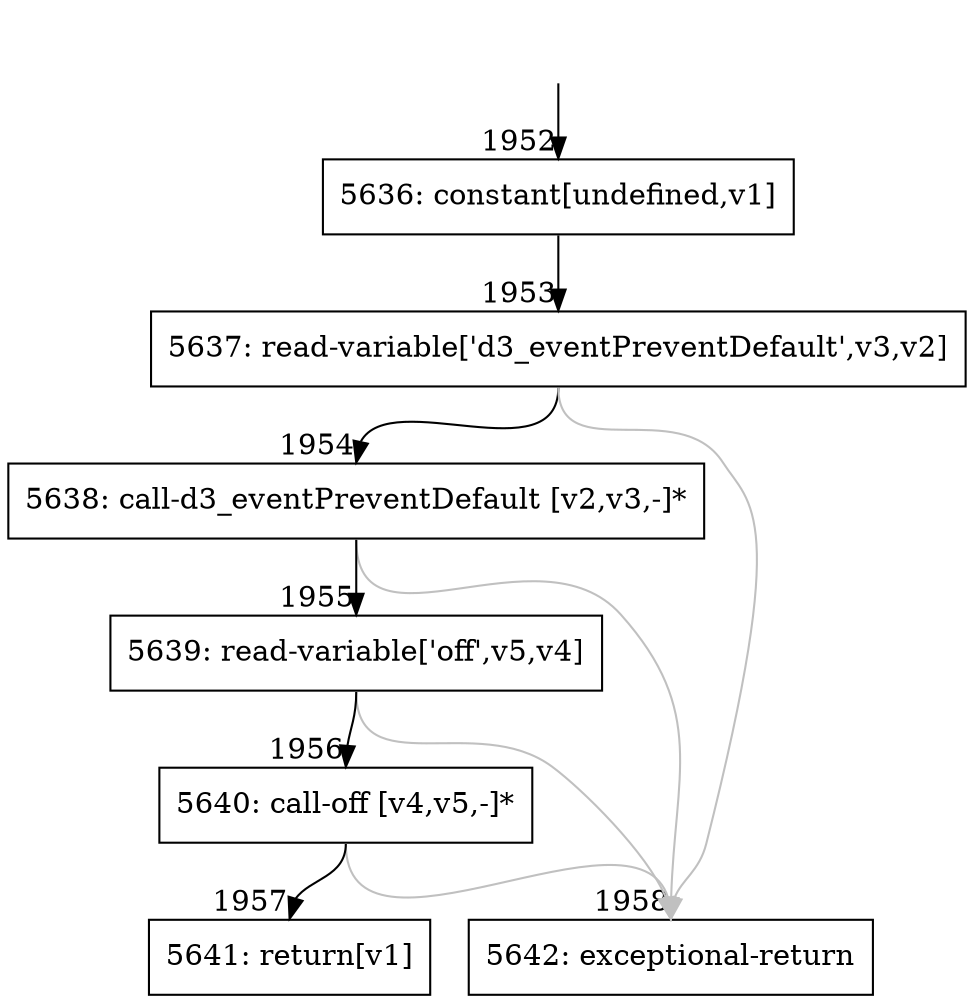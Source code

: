 digraph {
rankdir="TD"
BB_entry192[shape=none,label=""];
BB_entry192 -> BB1952 [tailport=s, headport=n, headlabel="    1952"]
BB1952 [shape=record label="{5636: constant[undefined,v1]}" ] 
BB1952 -> BB1953 [tailport=s, headport=n, headlabel="      1953"]
BB1953 [shape=record label="{5637: read-variable['d3_eventPreventDefault',v3,v2]}" ] 
BB1953 -> BB1954 [tailport=s, headport=n, headlabel="      1954"]
BB1953 -> BB1958 [tailport=s, headport=n, color=gray, headlabel="      1958"]
BB1954 [shape=record label="{5638: call-d3_eventPreventDefault [v2,v3,-]*}" ] 
BB1954 -> BB1955 [tailport=s, headport=n, headlabel="      1955"]
BB1954 -> BB1958 [tailport=s, headport=n, color=gray]
BB1955 [shape=record label="{5639: read-variable['off',v5,v4]}" ] 
BB1955 -> BB1956 [tailport=s, headport=n, headlabel="      1956"]
BB1955 -> BB1958 [tailport=s, headport=n, color=gray]
BB1956 [shape=record label="{5640: call-off [v4,v5,-]*}" ] 
BB1956 -> BB1957 [tailport=s, headport=n, headlabel="      1957"]
BB1956 -> BB1958 [tailport=s, headport=n, color=gray]
BB1957 [shape=record label="{5641: return[v1]}" ] 
BB1958 [shape=record label="{5642: exceptional-return}" ] 
//#$~ 1154
}
